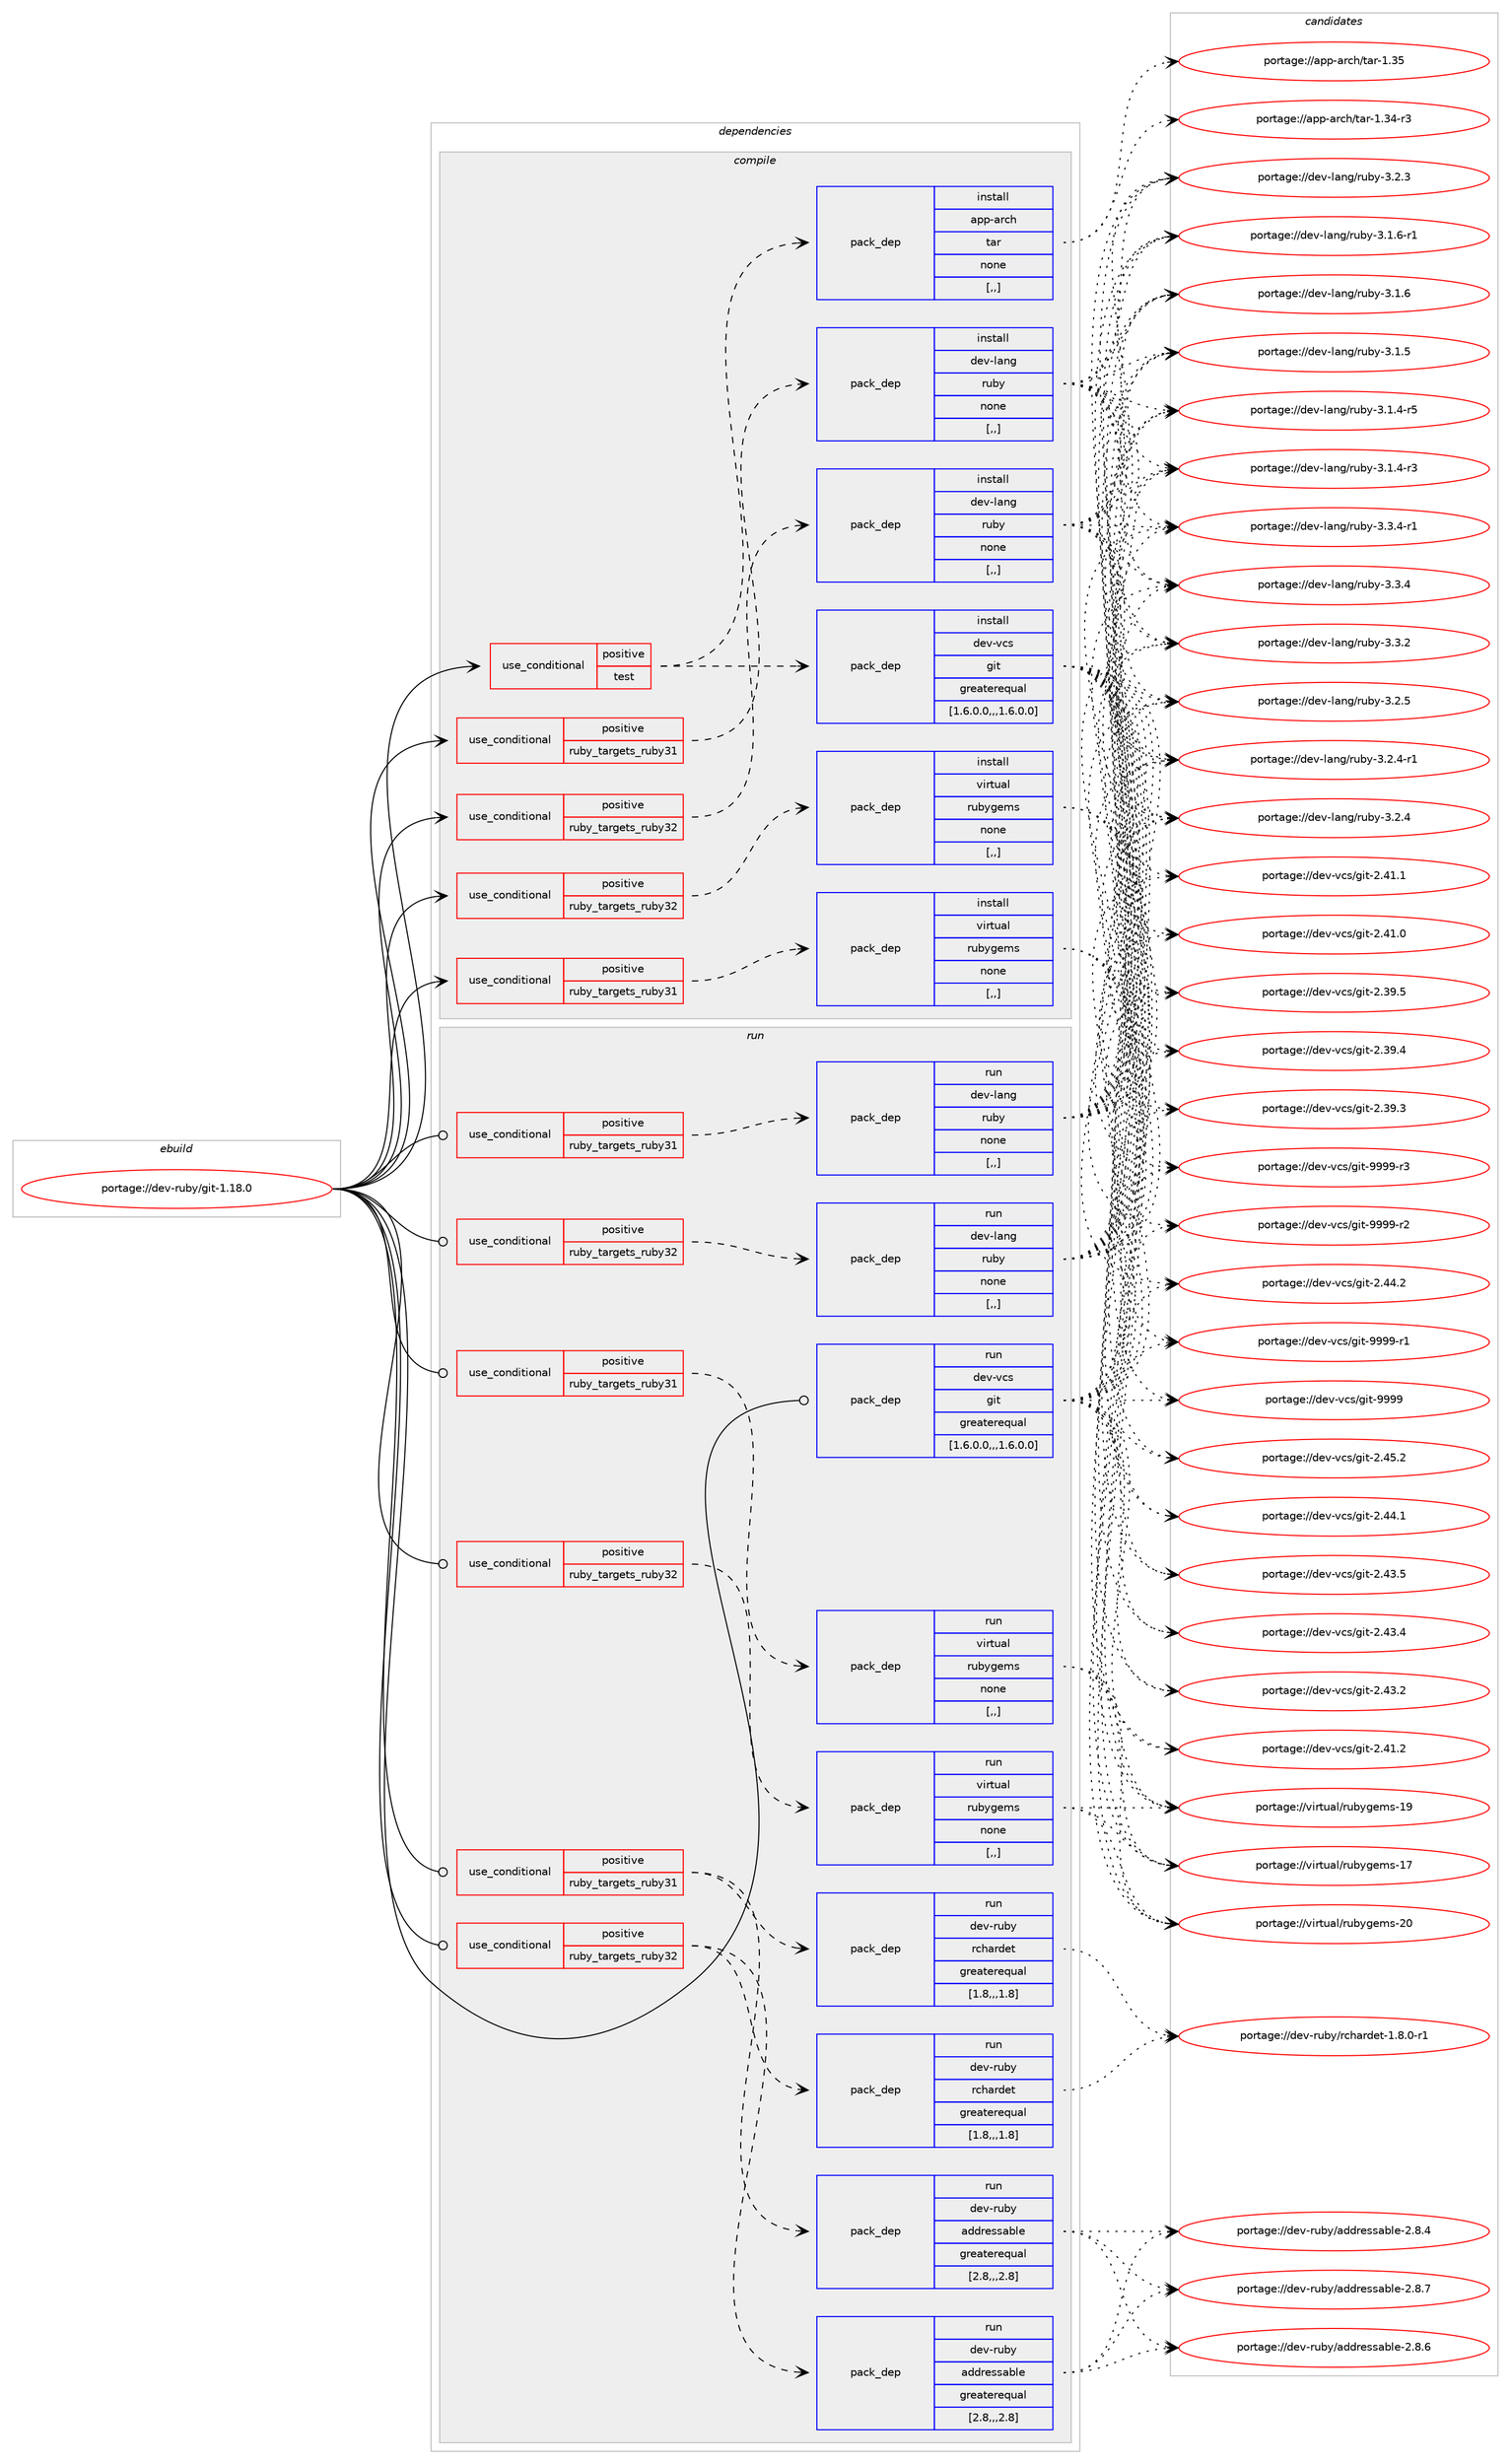 digraph prolog {

# *************
# Graph options
# *************

newrank=true;
concentrate=true;
compound=true;
graph [rankdir=LR,fontname=Helvetica,fontsize=10,ranksep=1.5];#, ranksep=2.5, nodesep=0.2];
edge  [arrowhead=vee];
node  [fontname=Helvetica,fontsize=10];

# **********
# The ebuild
# **********

subgraph cluster_leftcol {
color=gray;
label=<<i>ebuild</i>>;
id [label="portage://dev-ruby/git-1.18.0", color=red, width=4, href="../dev-ruby/git-1.18.0.svg"];
}

# ****************
# The dependencies
# ****************

subgraph cluster_midcol {
color=gray;
label=<<i>dependencies</i>>;
subgraph cluster_compile {
fillcolor="#eeeeee";
style=filled;
label=<<i>compile</i>>;
subgraph cond48323 {
dependency185079 [label=<<TABLE BORDER="0" CELLBORDER="1" CELLSPACING="0" CELLPADDING="4"><TR><TD ROWSPAN="3" CELLPADDING="10">use_conditional</TD></TR><TR><TD>positive</TD></TR><TR><TD>ruby_targets_ruby31</TD></TR></TABLE>>, shape=none, color=red];
subgraph pack135426 {
dependency185080 [label=<<TABLE BORDER="0" CELLBORDER="1" CELLSPACING="0" CELLPADDING="4" WIDTH="220"><TR><TD ROWSPAN="6" CELLPADDING="30">pack_dep</TD></TR><TR><TD WIDTH="110">install</TD></TR><TR><TD>dev-lang</TD></TR><TR><TD>ruby</TD></TR><TR><TD>none</TD></TR><TR><TD>[,,]</TD></TR></TABLE>>, shape=none, color=blue];
}
dependency185079:e -> dependency185080:w [weight=20,style="dashed",arrowhead="vee"];
}
id:e -> dependency185079:w [weight=20,style="solid",arrowhead="vee"];
subgraph cond48324 {
dependency185081 [label=<<TABLE BORDER="0" CELLBORDER="1" CELLSPACING="0" CELLPADDING="4"><TR><TD ROWSPAN="3" CELLPADDING="10">use_conditional</TD></TR><TR><TD>positive</TD></TR><TR><TD>ruby_targets_ruby31</TD></TR></TABLE>>, shape=none, color=red];
subgraph pack135427 {
dependency185082 [label=<<TABLE BORDER="0" CELLBORDER="1" CELLSPACING="0" CELLPADDING="4" WIDTH="220"><TR><TD ROWSPAN="6" CELLPADDING="30">pack_dep</TD></TR><TR><TD WIDTH="110">install</TD></TR><TR><TD>virtual</TD></TR><TR><TD>rubygems</TD></TR><TR><TD>none</TD></TR><TR><TD>[,,]</TD></TR></TABLE>>, shape=none, color=blue];
}
dependency185081:e -> dependency185082:w [weight=20,style="dashed",arrowhead="vee"];
}
id:e -> dependency185081:w [weight=20,style="solid",arrowhead="vee"];
subgraph cond48325 {
dependency185083 [label=<<TABLE BORDER="0" CELLBORDER="1" CELLSPACING="0" CELLPADDING="4"><TR><TD ROWSPAN="3" CELLPADDING="10">use_conditional</TD></TR><TR><TD>positive</TD></TR><TR><TD>ruby_targets_ruby32</TD></TR></TABLE>>, shape=none, color=red];
subgraph pack135428 {
dependency185084 [label=<<TABLE BORDER="0" CELLBORDER="1" CELLSPACING="0" CELLPADDING="4" WIDTH="220"><TR><TD ROWSPAN="6" CELLPADDING="30">pack_dep</TD></TR><TR><TD WIDTH="110">install</TD></TR><TR><TD>dev-lang</TD></TR><TR><TD>ruby</TD></TR><TR><TD>none</TD></TR><TR><TD>[,,]</TD></TR></TABLE>>, shape=none, color=blue];
}
dependency185083:e -> dependency185084:w [weight=20,style="dashed",arrowhead="vee"];
}
id:e -> dependency185083:w [weight=20,style="solid",arrowhead="vee"];
subgraph cond48326 {
dependency185085 [label=<<TABLE BORDER="0" CELLBORDER="1" CELLSPACING="0" CELLPADDING="4"><TR><TD ROWSPAN="3" CELLPADDING="10">use_conditional</TD></TR><TR><TD>positive</TD></TR><TR><TD>ruby_targets_ruby32</TD></TR></TABLE>>, shape=none, color=red];
subgraph pack135429 {
dependency185086 [label=<<TABLE BORDER="0" CELLBORDER="1" CELLSPACING="0" CELLPADDING="4" WIDTH="220"><TR><TD ROWSPAN="6" CELLPADDING="30">pack_dep</TD></TR><TR><TD WIDTH="110">install</TD></TR><TR><TD>virtual</TD></TR><TR><TD>rubygems</TD></TR><TR><TD>none</TD></TR><TR><TD>[,,]</TD></TR></TABLE>>, shape=none, color=blue];
}
dependency185085:e -> dependency185086:w [weight=20,style="dashed",arrowhead="vee"];
}
id:e -> dependency185085:w [weight=20,style="solid",arrowhead="vee"];
subgraph cond48327 {
dependency185087 [label=<<TABLE BORDER="0" CELLBORDER="1" CELLSPACING="0" CELLPADDING="4"><TR><TD ROWSPAN="3" CELLPADDING="10">use_conditional</TD></TR><TR><TD>positive</TD></TR><TR><TD>test</TD></TR></TABLE>>, shape=none, color=red];
subgraph pack135430 {
dependency185088 [label=<<TABLE BORDER="0" CELLBORDER="1" CELLSPACING="0" CELLPADDING="4" WIDTH="220"><TR><TD ROWSPAN="6" CELLPADDING="30">pack_dep</TD></TR><TR><TD WIDTH="110">install</TD></TR><TR><TD>dev-vcs</TD></TR><TR><TD>git</TD></TR><TR><TD>greaterequal</TD></TR><TR><TD>[1.6.0.0,,,1.6.0.0]</TD></TR></TABLE>>, shape=none, color=blue];
}
dependency185087:e -> dependency185088:w [weight=20,style="dashed",arrowhead="vee"];
subgraph pack135431 {
dependency185089 [label=<<TABLE BORDER="0" CELLBORDER="1" CELLSPACING="0" CELLPADDING="4" WIDTH="220"><TR><TD ROWSPAN="6" CELLPADDING="30">pack_dep</TD></TR><TR><TD WIDTH="110">install</TD></TR><TR><TD>app-arch</TD></TR><TR><TD>tar</TD></TR><TR><TD>none</TD></TR><TR><TD>[,,]</TD></TR></TABLE>>, shape=none, color=blue];
}
dependency185087:e -> dependency185089:w [weight=20,style="dashed",arrowhead="vee"];
}
id:e -> dependency185087:w [weight=20,style="solid",arrowhead="vee"];
}
subgraph cluster_compileandrun {
fillcolor="#eeeeee";
style=filled;
label=<<i>compile and run</i>>;
}
subgraph cluster_run {
fillcolor="#eeeeee";
style=filled;
label=<<i>run</i>>;
subgraph cond48328 {
dependency185090 [label=<<TABLE BORDER="0" CELLBORDER="1" CELLSPACING="0" CELLPADDING="4"><TR><TD ROWSPAN="3" CELLPADDING="10">use_conditional</TD></TR><TR><TD>positive</TD></TR><TR><TD>ruby_targets_ruby31</TD></TR></TABLE>>, shape=none, color=red];
subgraph pack135432 {
dependency185091 [label=<<TABLE BORDER="0" CELLBORDER="1" CELLSPACING="0" CELLPADDING="4" WIDTH="220"><TR><TD ROWSPAN="6" CELLPADDING="30">pack_dep</TD></TR><TR><TD WIDTH="110">run</TD></TR><TR><TD>dev-lang</TD></TR><TR><TD>ruby</TD></TR><TR><TD>none</TD></TR><TR><TD>[,,]</TD></TR></TABLE>>, shape=none, color=blue];
}
dependency185090:e -> dependency185091:w [weight=20,style="dashed",arrowhead="vee"];
}
id:e -> dependency185090:w [weight=20,style="solid",arrowhead="odot"];
subgraph cond48329 {
dependency185092 [label=<<TABLE BORDER="0" CELLBORDER="1" CELLSPACING="0" CELLPADDING="4"><TR><TD ROWSPAN="3" CELLPADDING="10">use_conditional</TD></TR><TR><TD>positive</TD></TR><TR><TD>ruby_targets_ruby31</TD></TR></TABLE>>, shape=none, color=red];
subgraph pack135433 {
dependency185093 [label=<<TABLE BORDER="0" CELLBORDER="1" CELLSPACING="0" CELLPADDING="4" WIDTH="220"><TR><TD ROWSPAN="6" CELLPADDING="30">pack_dep</TD></TR><TR><TD WIDTH="110">run</TD></TR><TR><TD>dev-ruby</TD></TR><TR><TD>addressable</TD></TR><TR><TD>greaterequal</TD></TR><TR><TD>[2.8,,,2.8]</TD></TR></TABLE>>, shape=none, color=blue];
}
dependency185092:e -> dependency185093:w [weight=20,style="dashed",arrowhead="vee"];
subgraph pack135434 {
dependency185094 [label=<<TABLE BORDER="0" CELLBORDER="1" CELLSPACING="0" CELLPADDING="4" WIDTH="220"><TR><TD ROWSPAN="6" CELLPADDING="30">pack_dep</TD></TR><TR><TD WIDTH="110">run</TD></TR><TR><TD>dev-ruby</TD></TR><TR><TD>rchardet</TD></TR><TR><TD>greaterequal</TD></TR><TR><TD>[1.8,,,1.8]</TD></TR></TABLE>>, shape=none, color=blue];
}
dependency185092:e -> dependency185094:w [weight=20,style="dashed",arrowhead="vee"];
}
id:e -> dependency185092:w [weight=20,style="solid",arrowhead="odot"];
subgraph cond48330 {
dependency185095 [label=<<TABLE BORDER="0" CELLBORDER="1" CELLSPACING="0" CELLPADDING="4"><TR><TD ROWSPAN="3" CELLPADDING="10">use_conditional</TD></TR><TR><TD>positive</TD></TR><TR><TD>ruby_targets_ruby31</TD></TR></TABLE>>, shape=none, color=red];
subgraph pack135435 {
dependency185096 [label=<<TABLE BORDER="0" CELLBORDER="1" CELLSPACING="0" CELLPADDING="4" WIDTH="220"><TR><TD ROWSPAN="6" CELLPADDING="30">pack_dep</TD></TR><TR><TD WIDTH="110">run</TD></TR><TR><TD>virtual</TD></TR><TR><TD>rubygems</TD></TR><TR><TD>none</TD></TR><TR><TD>[,,]</TD></TR></TABLE>>, shape=none, color=blue];
}
dependency185095:e -> dependency185096:w [weight=20,style="dashed",arrowhead="vee"];
}
id:e -> dependency185095:w [weight=20,style="solid",arrowhead="odot"];
subgraph cond48331 {
dependency185097 [label=<<TABLE BORDER="0" CELLBORDER="1" CELLSPACING="0" CELLPADDING="4"><TR><TD ROWSPAN="3" CELLPADDING="10">use_conditional</TD></TR><TR><TD>positive</TD></TR><TR><TD>ruby_targets_ruby32</TD></TR></TABLE>>, shape=none, color=red];
subgraph pack135436 {
dependency185098 [label=<<TABLE BORDER="0" CELLBORDER="1" CELLSPACING="0" CELLPADDING="4" WIDTH="220"><TR><TD ROWSPAN="6" CELLPADDING="30">pack_dep</TD></TR><TR><TD WIDTH="110">run</TD></TR><TR><TD>dev-lang</TD></TR><TR><TD>ruby</TD></TR><TR><TD>none</TD></TR><TR><TD>[,,]</TD></TR></TABLE>>, shape=none, color=blue];
}
dependency185097:e -> dependency185098:w [weight=20,style="dashed",arrowhead="vee"];
}
id:e -> dependency185097:w [weight=20,style="solid",arrowhead="odot"];
subgraph cond48332 {
dependency185099 [label=<<TABLE BORDER="0" CELLBORDER="1" CELLSPACING="0" CELLPADDING="4"><TR><TD ROWSPAN="3" CELLPADDING="10">use_conditional</TD></TR><TR><TD>positive</TD></TR><TR><TD>ruby_targets_ruby32</TD></TR></TABLE>>, shape=none, color=red];
subgraph pack135437 {
dependency185100 [label=<<TABLE BORDER="0" CELLBORDER="1" CELLSPACING="0" CELLPADDING="4" WIDTH="220"><TR><TD ROWSPAN="6" CELLPADDING="30">pack_dep</TD></TR><TR><TD WIDTH="110">run</TD></TR><TR><TD>dev-ruby</TD></TR><TR><TD>addressable</TD></TR><TR><TD>greaterequal</TD></TR><TR><TD>[2.8,,,2.8]</TD></TR></TABLE>>, shape=none, color=blue];
}
dependency185099:e -> dependency185100:w [weight=20,style="dashed",arrowhead="vee"];
subgraph pack135438 {
dependency185101 [label=<<TABLE BORDER="0" CELLBORDER="1" CELLSPACING="0" CELLPADDING="4" WIDTH="220"><TR><TD ROWSPAN="6" CELLPADDING="30">pack_dep</TD></TR><TR><TD WIDTH="110">run</TD></TR><TR><TD>dev-ruby</TD></TR><TR><TD>rchardet</TD></TR><TR><TD>greaterequal</TD></TR><TR><TD>[1.8,,,1.8]</TD></TR></TABLE>>, shape=none, color=blue];
}
dependency185099:e -> dependency185101:w [weight=20,style="dashed",arrowhead="vee"];
}
id:e -> dependency185099:w [weight=20,style="solid",arrowhead="odot"];
subgraph cond48333 {
dependency185102 [label=<<TABLE BORDER="0" CELLBORDER="1" CELLSPACING="0" CELLPADDING="4"><TR><TD ROWSPAN="3" CELLPADDING="10">use_conditional</TD></TR><TR><TD>positive</TD></TR><TR><TD>ruby_targets_ruby32</TD></TR></TABLE>>, shape=none, color=red];
subgraph pack135439 {
dependency185103 [label=<<TABLE BORDER="0" CELLBORDER="1" CELLSPACING="0" CELLPADDING="4" WIDTH="220"><TR><TD ROWSPAN="6" CELLPADDING="30">pack_dep</TD></TR><TR><TD WIDTH="110">run</TD></TR><TR><TD>virtual</TD></TR><TR><TD>rubygems</TD></TR><TR><TD>none</TD></TR><TR><TD>[,,]</TD></TR></TABLE>>, shape=none, color=blue];
}
dependency185102:e -> dependency185103:w [weight=20,style="dashed",arrowhead="vee"];
}
id:e -> dependency185102:w [weight=20,style="solid",arrowhead="odot"];
subgraph pack135440 {
dependency185104 [label=<<TABLE BORDER="0" CELLBORDER="1" CELLSPACING="0" CELLPADDING="4" WIDTH="220"><TR><TD ROWSPAN="6" CELLPADDING="30">pack_dep</TD></TR><TR><TD WIDTH="110">run</TD></TR><TR><TD>dev-vcs</TD></TR><TR><TD>git</TD></TR><TR><TD>greaterequal</TD></TR><TR><TD>[1.6.0.0,,,1.6.0.0]</TD></TR></TABLE>>, shape=none, color=blue];
}
id:e -> dependency185104:w [weight=20,style="solid",arrowhead="odot"];
}
}

# **************
# The candidates
# **************

subgraph cluster_choices {
rank=same;
color=gray;
label=<<i>candidates</i>>;

subgraph choice135426 {
color=black;
nodesep=1;
choice100101118451089711010347114117981214551465146524511449 [label="portage://dev-lang/ruby-3.3.4-r1", color=red, width=4,href="../dev-lang/ruby-3.3.4-r1.svg"];
choice10010111845108971101034711411798121455146514652 [label="portage://dev-lang/ruby-3.3.4", color=red, width=4,href="../dev-lang/ruby-3.3.4.svg"];
choice10010111845108971101034711411798121455146514650 [label="portage://dev-lang/ruby-3.3.2", color=red, width=4,href="../dev-lang/ruby-3.3.2.svg"];
choice10010111845108971101034711411798121455146504653 [label="portage://dev-lang/ruby-3.2.5", color=red, width=4,href="../dev-lang/ruby-3.2.5.svg"];
choice100101118451089711010347114117981214551465046524511449 [label="portage://dev-lang/ruby-3.2.4-r1", color=red, width=4,href="../dev-lang/ruby-3.2.4-r1.svg"];
choice10010111845108971101034711411798121455146504652 [label="portage://dev-lang/ruby-3.2.4", color=red, width=4,href="../dev-lang/ruby-3.2.4.svg"];
choice10010111845108971101034711411798121455146504651 [label="portage://dev-lang/ruby-3.2.3", color=red, width=4,href="../dev-lang/ruby-3.2.3.svg"];
choice100101118451089711010347114117981214551464946544511449 [label="portage://dev-lang/ruby-3.1.6-r1", color=red, width=4,href="../dev-lang/ruby-3.1.6-r1.svg"];
choice10010111845108971101034711411798121455146494654 [label="portage://dev-lang/ruby-3.1.6", color=red, width=4,href="../dev-lang/ruby-3.1.6.svg"];
choice10010111845108971101034711411798121455146494653 [label="portage://dev-lang/ruby-3.1.5", color=red, width=4,href="../dev-lang/ruby-3.1.5.svg"];
choice100101118451089711010347114117981214551464946524511453 [label="portage://dev-lang/ruby-3.1.4-r5", color=red, width=4,href="../dev-lang/ruby-3.1.4-r5.svg"];
choice100101118451089711010347114117981214551464946524511451 [label="portage://dev-lang/ruby-3.1.4-r3", color=red, width=4,href="../dev-lang/ruby-3.1.4-r3.svg"];
dependency185080:e -> choice100101118451089711010347114117981214551465146524511449:w [style=dotted,weight="100"];
dependency185080:e -> choice10010111845108971101034711411798121455146514652:w [style=dotted,weight="100"];
dependency185080:e -> choice10010111845108971101034711411798121455146514650:w [style=dotted,weight="100"];
dependency185080:e -> choice10010111845108971101034711411798121455146504653:w [style=dotted,weight="100"];
dependency185080:e -> choice100101118451089711010347114117981214551465046524511449:w [style=dotted,weight="100"];
dependency185080:e -> choice10010111845108971101034711411798121455146504652:w [style=dotted,weight="100"];
dependency185080:e -> choice10010111845108971101034711411798121455146504651:w [style=dotted,weight="100"];
dependency185080:e -> choice100101118451089711010347114117981214551464946544511449:w [style=dotted,weight="100"];
dependency185080:e -> choice10010111845108971101034711411798121455146494654:w [style=dotted,weight="100"];
dependency185080:e -> choice10010111845108971101034711411798121455146494653:w [style=dotted,weight="100"];
dependency185080:e -> choice100101118451089711010347114117981214551464946524511453:w [style=dotted,weight="100"];
dependency185080:e -> choice100101118451089711010347114117981214551464946524511451:w [style=dotted,weight="100"];
}
subgraph choice135427 {
color=black;
nodesep=1;
choice118105114116117971084711411798121103101109115455048 [label="portage://virtual/rubygems-20", color=red, width=4,href="../virtual/rubygems-20.svg"];
choice118105114116117971084711411798121103101109115454957 [label="portage://virtual/rubygems-19", color=red, width=4,href="../virtual/rubygems-19.svg"];
choice118105114116117971084711411798121103101109115454955 [label="portage://virtual/rubygems-17", color=red, width=4,href="../virtual/rubygems-17.svg"];
dependency185082:e -> choice118105114116117971084711411798121103101109115455048:w [style=dotted,weight="100"];
dependency185082:e -> choice118105114116117971084711411798121103101109115454957:w [style=dotted,weight="100"];
dependency185082:e -> choice118105114116117971084711411798121103101109115454955:w [style=dotted,weight="100"];
}
subgraph choice135428 {
color=black;
nodesep=1;
choice100101118451089711010347114117981214551465146524511449 [label="portage://dev-lang/ruby-3.3.4-r1", color=red, width=4,href="../dev-lang/ruby-3.3.4-r1.svg"];
choice10010111845108971101034711411798121455146514652 [label="portage://dev-lang/ruby-3.3.4", color=red, width=4,href="../dev-lang/ruby-3.3.4.svg"];
choice10010111845108971101034711411798121455146514650 [label="portage://dev-lang/ruby-3.3.2", color=red, width=4,href="../dev-lang/ruby-3.3.2.svg"];
choice10010111845108971101034711411798121455146504653 [label="portage://dev-lang/ruby-3.2.5", color=red, width=4,href="../dev-lang/ruby-3.2.5.svg"];
choice100101118451089711010347114117981214551465046524511449 [label="portage://dev-lang/ruby-3.2.4-r1", color=red, width=4,href="../dev-lang/ruby-3.2.4-r1.svg"];
choice10010111845108971101034711411798121455146504652 [label="portage://dev-lang/ruby-3.2.4", color=red, width=4,href="../dev-lang/ruby-3.2.4.svg"];
choice10010111845108971101034711411798121455146504651 [label="portage://dev-lang/ruby-3.2.3", color=red, width=4,href="../dev-lang/ruby-3.2.3.svg"];
choice100101118451089711010347114117981214551464946544511449 [label="portage://dev-lang/ruby-3.1.6-r1", color=red, width=4,href="../dev-lang/ruby-3.1.6-r1.svg"];
choice10010111845108971101034711411798121455146494654 [label="portage://dev-lang/ruby-3.1.6", color=red, width=4,href="../dev-lang/ruby-3.1.6.svg"];
choice10010111845108971101034711411798121455146494653 [label="portage://dev-lang/ruby-3.1.5", color=red, width=4,href="../dev-lang/ruby-3.1.5.svg"];
choice100101118451089711010347114117981214551464946524511453 [label="portage://dev-lang/ruby-3.1.4-r5", color=red, width=4,href="../dev-lang/ruby-3.1.4-r5.svg"];
choice100101118451089711010347114117981214551464946524511451 [label="portage://dev-lang/ruby-3.1.4-r3", color=red, width=4,href="../dev-lang/ruby-3.1.4-r3.svg"];
dependency185084:e -> choice100101118451089711010347114117981214551465146524511449:w [style=dotted,weight="100"];
dependency185084:e -> choice10010111845108971101034711411798121455146514652:w [style=dotted,weight="100"];
dependency185084:e -> choice10010111845108971101034711411798121455146514650:w [style=dotted,weight="100"];
dependency185084:e -> choice10010111845108971101034711411798121455146504653:w [style=dotted,weight="100"];
dependency185084:e -> choice100101118451089711010347114117981214551465046524511449:w [style=dotted,weight="100"];
dependency185084:e -> choice10010111845108971101034711411798121455146504652:w [style=dotted,weight="100"];
dependency185084:e -> choice10010111845108971101034711411798121455146504651:w [style=dotted,weight="100"];
dependency185084:e -> choice100101118451089711010347114117981214551464946544511449:w [style=dotted,weight="100"];
dependency185084:e -> choice10010111845108971101034711411798121455146494654:w [style=dotted,weight="100"];
dependency185084:e -> choice10010111845108971101034711411798121455146494653:w [style=dotted,weight="100"];
dependency185084:e -> choice100101118451089711010347114117981214551464946524511453:w [style=dotted,weight="100"];
dependency185084:e -> choice100101118451089711010347114117981214551464946524511451:w [style=dotted,weight="100"];
}
subgraph choice135429 {
color=black;
nodesep=1;
choice118105114116117971084711411798121103101109115455048 [label="portage://virtual/rubygems-20", color=red, width=4,href="../virtual/rubygems-20.svg"];
choice118105114116117971084711411798121103101109115454957 [label="portage://virtual/rubygems-19", color=red, width=4,href="../virtual/rubygems-19.svg"];
choice118105114116117971084711411798121103101109115454955 [label="portage://virtual/rubygems-17", color=red, width=4,href="../virtual/rubygems-17.svg"];
dependency185086:e -> choice118105114116117971084711411798121103101109115455048:w [style=dotted,weight="100"];
dependency185086:e -> choice118105114116117971084711411798121103101109115454957:w [style=dotted,weight="100"];
dependency185086:e -> choice118105114116117971084711411798121103101109115454955:w [style=dotted,weight="100"];
}
subgraph choice135430 {
color=black;
nodesep=1;
choice10010111845118991154710310511645575757574511451 [label="portage://dev-vcs/git-9999-r3", color=red, width=4,href="../dev-vcs/git-9999-r3.svg"];
choice10010111845118991154710310511645575757574511450 [label="portage://dev-vcs/git-9999-r2", color=red, width=4,href="../dev-vcs/git-9999-r2.svg"];
choice10010111845118991154710310511645575757574511449 [label="portage://dev-vcs/git-9999-r1", color=red, width=4,href="../dev-vcs/git-9999-r1.svg"];
choice1001011184511899115471031051164557575757 [label="portage://dev-vcs/git-9999", color=red, width=4,href="../dev-vcs/git-9999.svg"];
choice10010111845118991154710310511645504652534650 [label="portage://dev-vcs/git-2.45.2", color=red, width=4,href="../dev-vcs/git-2.45.2.svg"];
choice10010111845118991154710310511645504652524650 [label="portage://dev-vcs/git-2.44.2", color=red, width=4,href="../dev-vcs/git-2.44.2.svg"];
choice10010111845118991154710310511645504652524649 [label="portage://dev-vcs/git-2.44.1", color=red, width=4,href="../dev-vcs/git-2.44.1.svg"];
choice10010111845118991154710310511645504652514653 [label="portage://dev-vcs/git-2.43.5", color=red, width=4,href="../dev-vcs/git-2.43.5.svg"];
choice10010111845118991154710310511645504652514652 [label="portage://dev-vcs/git-2.43.4", color=red, width=4,href="../dev-vcs/git-2.43.4.svg"];
choice10010111845118991154710310511645504652514650 [label="portage://dev-vcs/git-2.43.2", color=red, width=4,href="../dev-vcs/git-2.43.2.svg"];
choice10010111845118991154710310511645504652494650 [label="portage://dev-vcs/git-2.41.2", color=red, width=4,href="../dev-vcs/git-2.41.2.svg"];
choice10010111845118991154710310511645504652494649 [label="portage://dev-vcs/git-2.41.1", color=red, width=4,href="../dev-vcs/git-2.41.1.svg"];
choice10010111845118991154710310511645504652494648 [label="portage://dev-vcs/git-2.41.0", color=red, width=4,href="../dev-vcs/git-2.41.0.svg"];
choice10010111845118991154710310511645504651574653 [label="portage://dev-vcs/git-2.39.5", color=red, width=4,href="../dev-vcs/git-2.39.5.svg"];
choice10010111845118991154710310511645504651574652 [label="portage://dev-vcs/git-2.39.4", color=red, width=4,href="../dev-vcs/git-2.39.4.svg"];
choice10010111845118991154710310511645504651574651 [label="portage://dev-vcs/git-2.39.3", color=red, width=4,href="../dev-vcs/git-2.39.3.svg"];
dependency185088:e -> choice10010111845118991154710310511645575757574511451:w [style=dotted,weight="100"];
dependency185088:e -> choice10010111845118991154710310511645575757574511450:w [style=dotted,weight="100"];
dependency185088:e -> choice10010111845118991154710310511645575757574511449:w [style=dotted,weight="100"];
dependency185088:e -> choice1001011184511899115471031051164557575757:w [style=dotted,weight="100"];
dependency185088:e -> choice10010111845118991154710310511645504652534650:w [style=dotted,weight="100"];
dependency185088:e -> choice10010111845118991154710310511645504652524650:w [style=dotted,weight="100"];
dependency185088:e -> choice10010111845118991154710310511645504652524649:w [style=dotted,weight="100"];
dependency185088:e -> choice10010111845118991154710310511645504652514653:w [style=dotted,weight="100"];
dependency185088:e -> choice10010111845118991154710310511645504652514652:w [style=dotted,weight="100"];
dependency185088:e -> choice10010111845118991154710310511645504652514650:w [style=dotted,weight="100"];
dependency185088:e -> choice10010111845118991154710310511645504652494650:w [style=dotted,weight="100"];
dependency185088:e -> choice10010111845118991154710310511645504652494649:w [style=dotted,weight="100"];
dependency185088:e -> choice10010111845118991154710310511645504652494648:w [style=dotted,weight="100"];
dependency185088:e -> choice10010111845118991154710310511645504651574653:w [style=dotted,weight="100"];
dependency185088:e -> choice10010111845118991154710310511645504651574652:w [style=dotted,weight="100"];
dependency185088:e -> choice10010111845118991154710310511645504651574651:w [style=dotted,weight="100"];
}
subgraph choice135431 {
color=black;
nodesep=1;
choice9711211245971149910447116971144549465153 [label="portage://app-arch/tar-1.35", color=red, width=4,href="../app-arch/tar-1.35.svg"];
choice97112112459711499104471169711445494651524511451 [label="portage://app-arch/tar-1.34-r3", color=red, width=4,href="../app-arch/tar-1.34-r3.svg"];
dependency185089:e -> choice9711211245971149910447116971144549465153:w [style=dotted,weight="100"];
dependency185089:e -> choice97112112459711499104471169711445494651524511451:w [style=dotted,weight="100"];
}
subgraph choice135432 {
color=black;
nodesep=1;
choice100101118451089711010347114117981214551465146524511449 [label="portage://dev-lang/ruby-3.3.4-r1", color=red, width=4,href="../dev-lang/ruby-3.3.4-r1.svg"];
choice10010111845108971101034711411798121455146514652 [label="portage://dev-lang/ruby-3.3.4", color=red, width=4,href="../dev-lang/ruby-3.3.4.svg"];
choice10010111845108971101034711411798121455146514650 [label="portage://dev-lang/ruby-3.3.2", color=red, width=4,href="../dev-lang/ruby-3.3.2.svg"];
choice10010111845108971101034711411798121455146504653 [label="portage://dev-lang/ruby-3.2.5", color=red, width=4,href="../dev-lang/ruby-3.2.5.svg"];
choice100101118451089711010347114117981214551465046524511449 [label="portage://dev-lang/ruby-3.2.4-r1", color=red, width=4,href="../dev-lang/ruby-3.2.4-r1.svg"];
choice10010111845108971101034711411798121455146504652 [label="portage://dev-lang/ruby-3.2.4", color=red, width=4,href="../dev-lang/ruby-3.2.4.svg"];
choice10010111845108971101034711411798121455146504651 [label="portage://dev-lang/ruby-3.2.3", color=red, width=4,href="../dev-lang/ruby-3.2.3.svg"];
choice100101118451089711010347114117981214551464946544511449 [label="portage://dev-lang/ruby-3.1.6-r1", color=red, width=4,href="../dev-lang/ruby-3.1.6-r1.svg"];
choice10010111845108971101034711411798121455146494654 [label="portage://dev-lang/ruby-3.1.6", color=red, width=4,href="../dev-lang/ruby-3.1.6.svg"];
choice10010111845108971101034711411798121455146494653 [label="portage://dev-lang/ruby-3.1.5", color=red, width=4,href="../dev-lang/ruby-3.1.5.svg"];
choice100101118451089711010347114117981214551464946524511453 [label="portage://dev-lang/ruby-3.1.4-r5", color=red, width=4,href="../dev-lang/ruby-3.1.4-r5.svg"];
choice100101118451089711010347114117981214551464946524511451 [label="portage://dev-lang/ruby-3.1.4-r3", color=red, width=4,href="../dev-lang/ruby-3.1.4-r3.svg"];
dependency185091:e -> choice100101118451089711010347114117981214551465146524511449:w [style=dotted,weight="100"];
dependency185091:e -> choice10010111845108971101034711411798121455146514652:w [style=dotted,weight="100"];
dependency185091:e -> choice10010111845108971101034711411798121455146514650:w [style=dotted,weight="100"];
dependency185091:e -> choice10010111845108971101034711411798121455146504653:w [style=dotted,weight="100"];
dependency185091:e -> choice100101118451089711010347114117981214551465046524511449:w [style=dotted,weight="100"];
dependency185091:e -> choice10010111845108971101034711411798121455146504652:w [style=dotted,weight="100"];
dependency185091:e -> choice10010111845108971101034711411798121455146504651:w [style=dotted,weight="100"];
dependency185091:e -> choice100101118451089711010347114117981214551464946544511449:w [style=dotted,weight="100"];
dependency185091:e -> choice10010111845108971101034711411798121455146494654:w [style=dotted,weight="100"];
dependency185091:e -> choice10010111845108971101034711411798121455146494653:w [style=dotted,weight="100"];
dependency185091:e -> choice100101118451089711010347114117981214551464946524511453:w [style=dotted,weight="100"];
dependency185091:e -> choice100101118451089711010347114117981214551464946524511451:w [style=dotted,weight="100"];
}
subgraph choice135433 {
color=black;
nodesep=1;
choice100101118451141179812147971001001141011151159798108101455046564655 [label="portage://dev-ruby/addressable-2.8.7", color=red, width=4,href="../dev-ruby/addressable-2.8.7.svg"];
choice100101118451141179812147971001001141011151159798108101455046564654 [label="portage://dev-ruby/addressable-2.8.6", color=red, width=4,href="../dev-ruby/addressable-2.8.6.svg"];
choice100101118451141179812147971001001141011151159798108101455046564652 [label="portage://dev-ruby/addressable-2.8.4", color=red, width=4,href="../dev-ruby/addressable-2.8.4.svg"];
dependency185093:e -> choice100101118451141179812147971001001141011151159798108101455046564655:w [style=dotted,weight="100"];
dependency185093:e -> choice100101118451141179812147971001001141011151159798108101455046564654:w [style=dotted,weight="100"];
dependency185093:e -> choice100101118451141179812147971001001141011151159798108101455046564652:w [style=dotted,weight="100"];
}
subgraph choice135434 {
color=black;
nodesep=1;
choice10010111845114117981214711499104971141001011164549465646484511449 [label="portage://dev-ruby/rchardet-1.8.0-r1", color=red, width=4,href="../dev-ruby/rchardet-1.8.0-r1.svg"];
dependency185094:e -> choice10010111845114117981214711499104971141001011164549465646484511449:w [style=dotted,weight="100"];
}
subgraph choice135435 {
color=black;
nodesep=1;
choice118105114116117971084711411798121103101109115455048 [label="portage://virtual/rubygems-20", color=red, width=4,href="../virtual/rubygems-20.svg"];
choice118105114116117971084711411798121103101109115454957 [label="portage://virtual/rubygems-19", color=red, width=4,href="../virtual/rubygems-19.svg"];
choice118105114116117971084711411798121103101109115454955 [label="portage://virtual/rubygems-17", color=red, width=4,href="../virtual/rubygems-17.svg"];
dependency185096:e -> choice118105114116117971084711411798121103101109115455048:w [style=dotted,weight="100"];
dependency185096:e -> choice118105114116117971084711411798121103101109115454957:w [style=dotted,weight="100"];
dependency185096:e -> choice118105114116117971084711411798121103101109115454955:w [style=dotted,weight="100"];
}
subgraph choice135436 {
color=black;
nodesep=1;
choice100101118451089711010347114117981214551465146524511449 [label="portage://dev-lang/ruby-3.3.4-r1", color=red, width=4,href="../dev-lang/ruby-3.3.4-r1.svg"];
choice10010111845108971101034711411798121455146514652 [label="portage://dev-lang/ruby-3.3.4", color=red, width=4,href="../dev-lang/ruby-3.3.4.svg"];
choice10010111845108971101034711411798121455146514650 [label="portage://dev-lang/ruby-3.3.2", color=red, width=4,href="../dev-lang/ruby-3.3.2.svg"];
choice10010111845108971101034711411798121455146504653 [label="portage://dev-lang/ruby-3.2.5", color=red, width=4,href="../dev-lang/ruby-3.2.5.svg"];
choice100101118451089711010347114117981214551465046524511449 [label="portage://dev-lang/ruby-3.2.4-r1", color=red, width=4,href="../dev-lang/ruby-3.2.4-r1.svg"];
choice10010111845108971101034711411798121455146504652 [label="portage://dev-lang/ruby-3.2.4", color=red, width=4,href="../dev-lang/ruby-3.2.4.svg"];
choice10010111845108971101034711411798121455146504651 [label="portage://dev-lang/ruby-3.2.3", color=red, width=4,href="../dev-lang/ruby-3.2.3.svg"];
choice100101118451089711010347114117981214551464946544511449 [label="portage://dev-lang/ruby-3.1.6-r1", color=red, width=4,href="../dev-lang/ruby-3.1.6-r1.svg"];
choice10010111845108971101034711411798121455146494654 [label="portage://dev-lang/ruby-3.1.6", color=red, width=4,href="../dev-lang/ruby-3.1.6.svg"];
choice10010111845108971101034711411798121455146494653 [label="portage://dev-lang/ruby-3.1.5", color=red, width=4,href="../dev-lang/ruby-3.1.5.svg"];
choice100101118451089711010347114117981214551464946524511453 [label="portage://dev-lang/ruby-3.1.4-r5", color=red, width=4,href="../dev-lang/ruby-3.1.4-r5.svg"];
choice100101118451089711010347114117981214551464946524511451 [label="portage://dev-lang/ruby-3.1.4-r3", color=red, width=4,href="../dev-lang/ruby-3.1.4-r3.svg"];
dependency185098:e -> choice100101118451089711010347114117981214551465146524511449:w [style=dotted,weight="100"];
dependency185098:e -> choice10010111845108971101034711411798121455146514652:w [style=dotted,weight="100"];
dependency185098:e -> choice10010111845108971101034711411798121455146514650:w [style=dotted,weight="100"];
dependency185098:e -> choice10010111845108971101034711411798121455146504653:w [style=dotted,weight="100"];
dependency185098:e -> choice100101118451089711010347114117981214551465046524511449:w [style=dotted,weight="100"];
dependency185098:e -> choice10010111845108971101034711411798121455146504652:w [style=dotted,weight="100"];
dependency185098:e -> choice10010111845108971101034711411798121455146504651:w [style=dotted,weight="100"];
dependency185098:e -> choice100101118451089711010347114117981214551464946544511449:w [style=dotted,weight="100"];
dependency185098:e -> choice10010111845108971101034711411798121455146494654:w [style=dotted,weight="100"];
dependency185098:e -> choice10010111845108971101034711411798121455146494653:w [style=dotted,weight="100"];
dependency185098:e -> choice100101118451089711010347114117981214551464946524511453:w [style=dotted,weight="100"];
dependency185098:e -> choice100101118451089711010347114117981214551464946524511451:w [style=dotted,weight="100"];
}
subgraph choice135437 {
color=black;
nodesep=1;
choice100101118451141179812147971001001141011151159798108101455046564655 [label="portage://dev-ruby/addressable-2.8.7", color=red, width=4,href="../dev-ruby/addressable-2.8.7.svg"];
choice100101118451141179812147971001001141011151159798108101455046564654 [label="portage://dev-ruby/addressable-2.8.6", color=red, width=4,href="../dev-ruby/addressable-2.8.6.svg"];
choice100101118451141179812147971001001141011151159798108101455046564652 [label="portage://dev-ruby/addressable-2.8.4", color=red, width=4,href="../dev-ruby/addressable-2.8.4.svg"];
dependency185100:e -> choice100101118451141179812147971001001141011151159798108101455046564655:w [style=dotted,weight="100"];
dependency185100:e -> choice100101118451141179812147971001001141011151159798108101455046564654:w [style=dotted,weight="100"];
dependency185100:e -> choice100101118451141179812147971001001141011151159798108101455046564652:w [style=dotted,weight="100"];
}
subgraph choice135438 {
color=black;
nodesep=1;
choice10010111845114117981214711499104971141001011164549465646484511449 [label="portage://dev-ruby/rchardet-1.8.0-r1", color=red, width=4,href="../dev-ruby/rchardet-1.8.0-r1.svg"];
dependency185101:e -> choice10010111845114117981214711499104971141001011164549465646484511449:w [style=dotted,weight="100"];
}
subgraph choice135439 {
color=black;
nodesep=1;
choice118105114116117971084711411798121103101109115455048 [label="portage://virtual/rubygems-20", color=red, width=4,href="../virtual/rubygems-20.svg"];
choice118105114116117971084711411798121103101109115454957 [label="portage://virtual/rubygems-19", color=red, width=4,href="../virtual/rubygems-19.svg"];
choice118105114116117971084711411798121103101109115454955 [label="portage://virtual/rubygems-17", color=red, width=4,href="../virtual/rubygems-17.svg"];
dependency185103:e -> choice118105114116117971084711411798121103101109115455048:w [style=dotted,weight="100"];
dependency185103:e -> choice118105114116117971084711411798121103101109115454957:w [style=dotted,weight="100"];
dependency185103:e -> choice118105114116117971084711411798121103101109115454955:w [style=dotted,weight="100"];
}
subgraph choice135440 {
color=black;
nodesep=1;
choice10010111845118991154710310511645575757574511451 [label="portage://dev-vcs/git-9999-r3", color=red, width=4,href="../dev-vcs/git-9999-r3.svg"];
choice10010111845118991154710310511645575757574511450 [label="portage://dev-vcs/git-9999-r2", color=red, width=4,href="../dev-vcs/git-9999-r2.svg"];
choice10010111845118991154710310511645575757574511449 [label="portage://dev-vcs/git-9999-r1", color=red, width=4,href="../dev-vcs/git-9999-r1.svg"];
choice1001011184511899115471031051164557575757 [label="portage://dev-vcs/git-9999", color=red, width=4,href="../dev-vcs/git-9999.svg"];
choice10010111845118991154710310511645504652534650 [label="portage://dev-vcs/git-2.45.2", color=red, width=4,href="../dev-vcs/git-2.45.2.svg"];
choice10010111845118991154710310511645504652524650 [label="portage://dev-vcs/git-2.44.2", color=red, width=4,href="../dev-vcs/git-2.44.2.svg"];
choice10010111845118991154710310511645504652524649 [label="portage://dev-vcs/git-2.44.1", color=red, width=4,href="../dev-vcs/git-2.44.1.svg"];
choice10010111845118991154710310511645504652514653 [label="portage://dev-vcs/git-2.43.5", color=red, width=4,href="../dev-vcs/git-2.43.5.svg"];
choice10010111845118991154710310511645504652514652 [label="portage://dev-vcs/git-2.43.4", color=red, width=4,href="../dev-vcs/git-2.43.4.svg"];
choice10010111845118991154710310511645504652514650 [label="portage://dev-vcs/git-2.43.2", color=red, width=4,href="../dev-vcs/git-2.43.2.svg"];
choice10010111845118991154710310511645504652494650 [label="portage://dev-vcs/git-2.41.2", color=red, width=4,href="../dev-vcs/git-2.41.2.svg"];
choice10010111845118991154710310511645504652494649 [label="portage://dev-vcs/git-2.41.1", color=red, width=4,href="../dev-vcs/git-2.41.1.svg"];
choice10010111845118991154710310511645504652494648 [label="portage://dev-vcs/git-2.41.0", color=red, width=4,href="../dev-vcs/git-2.41.0.svg"];
choice10010111845118991154710310511645504651574653 [label="portage://dev-vcs/git-2.39.5", color=red, width=4,href="../dev-vcs/git-2.39.5.svg"];
choice10010111845118991154710310511645504651574652 [label="portage://dev-vcs/git-2.39.4", color=red, width=4,href="../dev-vcs/git-2.39.4.svg"];
choice10010111845118991154710310511645504651574651 [label="portage://dev-vcs/git-2.39.3", color=red, width=4,href="../dev-vcs/git-2.39.3.svg"];
dependency185104:e -> choice10010111845118991154710310511645575757574511451:w [style=dotted,weight="100"];
dependency185104:e -> choice10010111845118991154710310511645575757574511450:w [style=dotted,weight="100"];
dependency185104:e -> choice10010111845118991154710310511645575757574511449:w [style=dotted,weight="100"];
dependency185104:e -> choice1001011184511899115471031051164557575757:w [style=dotted,weight="100"];
dependency185104:e -> choice10010111845118991154710310511645504652534650:w [style=dotted,weight="100"];
dependency185104:e -> choice10010111845118991154710310511645504652524650:w [style=dotted,weight="100"];
dependency185104:e -> choice10010111845118991154710310511645504652524649:w [style=dotted,weight="100"];
dependency185104:e -> choice10010111845118991154710310511645504652514653:w [style=dotted,weight="100"];
dependency185104:e -> choice10010111845118991154710310511645504652514652:w [style=dotted,weight="100"];
dependency185104:e -> choice10010111845118991154710310511645504652514650:w [style=dotted,weight="100"];
dependency185104:e -> choice10010111845118991154710310511645504652494650:w [style=dotted,weight="100"];
dependency185104:e -> choice10010111845118991154710310511645504652494649:w [style=dotted,weight="100"];
dependency185104:e -> choice10010111845118991154710310511645504652494648:w [style=dotted,weight="100"];
dependency185104:e -> choice10010111845118991154710310511645504651574653:w [style=dotted,weight="100"];
dependency185104:e -> choice10010111845118991154710310511645504651574652:w [style=dotted,weight="100"];
dependency185104:e -> choice10010111845118991154710310511645504651574651:w [style=dotted,weight="100"];
}
}

}
